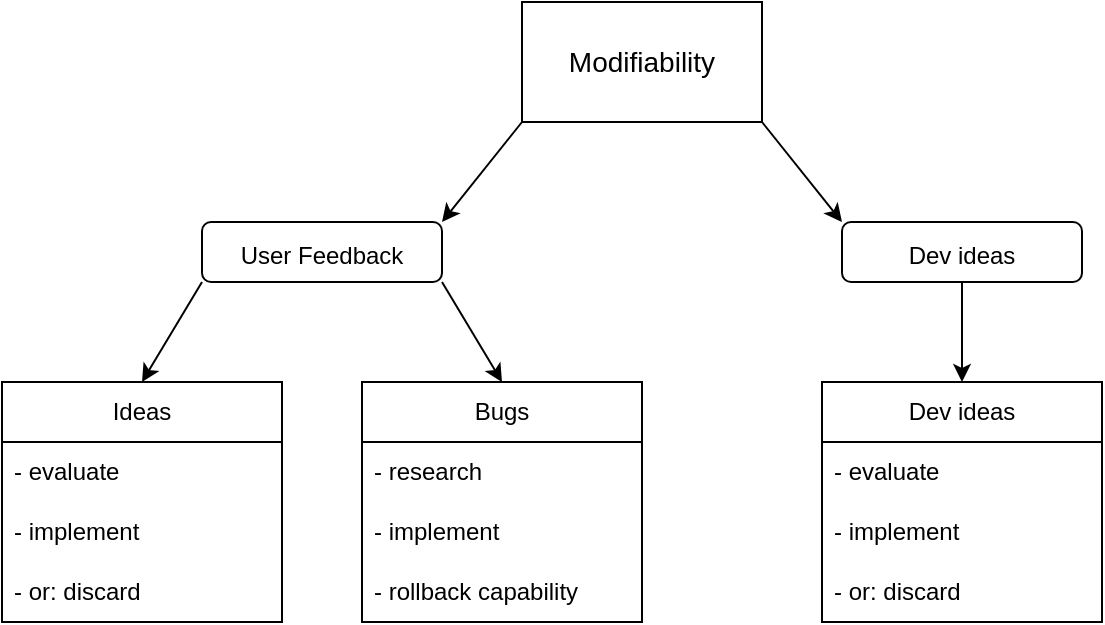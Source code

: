 <mxfile version="20.5.3" type="github">
  <diagram name="Page-1" id="19d8dcba-68ad-dc05-1034-9cf7b2a963f6">
    <mxGraphModel dx="1588" dy="774" grid="1" gridSize="10" guides="1" tooltips="1" connect="1" arrows="1" fold="1" page="1" pageScale="1" pageWidth="1100" pageHeight="850" background="none" math="0" shadow="0">
      <root>
        <mxCell id="0" />
        <mxCell id="1" parent="0" />
        <mxCell id="fMJpzFzIDdbraQsonzcD-1" value="&lt;font style=&quot;font-size: 14px;&quot;&gt;Modifiability&lt;/font&gt;" style="rounded=0;whiteSpace=wrap;html=1;" vertex="1" parent="1">
          <mxGeometry x="480" y="50" width="120" height="60" as="geometry" />
        </mxCell>
        <mxCell id="fMJpzFzIDdbraQsonzcD-2" value="&lt;font style=&quot;font-size: 12px;&quot;&gt;User Feedback&lt;/font&gt;" style="rounded=1;whiteSpace=wrap;html=1;fontSize=18;" vertex="1" parent="1">
          <mxGeometry x="320" y="160" width="120" height="30" as="geometry" />
        </mxCell>
        <mxCell id="fMJpzFzIDdbraQsonzcD-3" value="&lt;font style=&quot;font-size: 12px;&quot;&gt;Dev ideas&lt;/font&gt;" style="rounded=1;whiteSpace=wrap;html=1;fontSize=18;" vertex="1" parent="1">
          <mxGeometry x="640" y="160" width="120" height="30" as="geometry" />
        </mxCell>
        <mxCell id="fMJpzFzIDdbraQsonzcD-4" value="Ideas" style="swimlane;fontStyle=0;childLayout=stackLayout;horizontal=1;startSize=30;horizontalStack=0;resizeParent=1;resizeParentMax=0;resizeLast=0;collapsible=1;marginBottom=0;whiteSpace=wrap;html=1;fontSize=12;" vertex="1" parent="1">
          <mxGeometry x="220" y="240" width="140" height="120" as="geometry" />
        </mxCell>
        <mxCell id="fMJpzFzIDdbraQsonzcD-5" value="- evaluate" style="text;strokeColor=none;fillColor=none;align=left;verticalAlign=middle;spacingLeft=4;spacingRight=4;overflow=hidden;points=[[0,0.5],[1,0.5]];portConstraint=eastwest;rotatable=0;whiteSpace=wrap;html=1;fontSize=12;" vertex="1" parent="fMJpzFzIDdbraQsonzcD-4">
          <mxGeometry y="30" width="140" height="30" as="geometry" />
        </mxCell>
        <mxCell id="fMJpzFzIDdbraQsonzcD-6" value="- implement" style="text;strokeColor=none;fillColor=none;align=left;verticalAlign=middle;spacingLeft=4;spacingRight=4;overflow=hidden;points=[[0,0.5],[1,0.5]];portConstraint=eastwest;rotatable=0;whiteSpace=wrap;html=1;fontSize=12;" vertex="1" parent="fMJpzFzIDdbraQsonzcD-4">
          <mxGeometry y="60" width="140" height="30" as="geometry" />
        </mxCell>
        <mxCell id="fMJpzFzIDdbraQsonzcD-7" value="- or: discard" style="text;strokeColor=none;fillColor=none;align=left;verticalAlign=middle;spacingLeft=4;spacingRight=4;overflow=hidden;points=[[0,0.5],[1,0.5]];portConstraint=eastwest;rotatable=0;whiteSpace=wrap;html=1;fontSize=12;" vertex="1" parent="fMJpzFzIDdbraQsonzcD-4">
          <mxGeometry y="90" width="140" height="30" as="geometry" />
        </mxCell>
        <mxCell id="fMJpzFzIDdbraQsonzcD-8" value="Bugs" style="swimlane;fontStyle=0;childLayout=stackLayout;horizontal=1;startSize=30;horizontalStack=0;resizeParent=1;resizeParentMax=0;resizeLast=0;collapsible=1;marginBottom=0;whiteSpace=wrap;html=1;fontSize=12;" vertex="1" parent="1">
          <mxGeometry x="400" y="240" width="140" height="120" as="geometry" />
        </mxCell>
        <mxCell id="fMJpzFzIDdbraQsonzcD-9" value="- research" style="text;strokeColor=none;fillColor=none;align=left;verticalAlign=middle;spacingLeft=4;spacingRight=4;overflow=hidden;points=[[0,0.5],[1,0.5]];portConstraint=eastwest;rotatable=0;whiteSpace=wrap;html=1;fontSize=12;" vertex="1" parent="fMJpzFzIDdbraQsonzcD-8">
          <mxGeometry y="30" width="140" height="30" as="geometry" />
        </mxCell>
        <mxCell id="fMJpzFzIDdbraQsonzcD-10" value="- implement" style="text;strokeColor=none;fillColor=none;align=left;verticalAlign=middle;spacingLeft=4;spacingRight=4;overflow=hidden;points=[[0,0.5],[1,0.5]];portConstraint=eastwest;rotatable=0;whiteSpace=wrap;html=1;fontSize=12;" vertex="1" parent="fMJpzFzIDdbraQsonzcD-8">
          <mxGeometry y="60" width="140" height="30" as="geometry" />
        </mxCell>
        <mxCell id="fMJpzFzIDdbraQsonzcD-11" value="- rollback capability" style="text;strokeColor=none;fillColor=none;align=left;verticalAlign=middle;spacingLeft=4;spacingRight=4;overflow=hidden;points=[[0,0.5],[1,0.5]];portConstraint=eastwest;rotatable=0;whiteSpace=wrap;html=1;fontSize=12;" vertex="1" parent="fMJpzFzIDdbraQsonzcD-8">
          <mxGeometry y="90" width="140" height="30" as="geometry" />
        </mxCell>
        <mxCell id="fMJpzFzIDdbraQsonzcD-12" value="Dev ideas" style="swimlane;fontStyle=0;childLayout=stackLayout;horizontal=1;startSize=30;horizontalStack=0;resizeParent=1;resizeParentMax=0;resizeLast=0;collapsible=1;marginBottom=0;whiteSpace=wrap;html=1;fontSize=12;" vertex="1" parent="1">
          <mxGeometry x="630" y="240" width="140" height="120" as="geometry" />
        </mxCell>
        <mxCell id="fMJpzFzIDdbraQsonzcD-13" value="- evaluate" style="text;strokeColor=none;fillColor=none;align=left;verticalAlign=middle;spacingLeft=4;spacingRight=4;overflow=hidden;points=[[0,0.5],[1,0.5]];portConstraint=eastwest;rotatable=0;whiteSpace=wrap;html=1;fontSize=12;" vertex="1" parent="fMJpzFzIDdbraQsonzcD-12">
          <mxGeometry y="30" width="140" height="30" as="geometry" />
        </mxCell>
        <mxCell id="fMJpzFzIDdbraQsonzcD-14" value="- implement" style="text;strokeColor=none;fillColor=none;align=left;verticalAlign=middle;spacingLeft=4;spacingRight=4;overflow=hidden;points=[[0,0.5],[1,0.5]];portConstraint=eastwest;rotatable=0;whiteSpace=wrap;html=1;fontSize=12;" vertex="1" parent="fMJpzFzIDdbraQsonzcD-12">
          <mxGeometry y="60" width="140" height="30" as="geometry" />
        </mxCell>
        <mxCell id="fMJpzFzIDdbraQsonzcD-15" value="- or: discard" style="text;strokeColor=none;fillColor=none;align=left;verticalAlign=middle;spacingLeft=4;spacingRight=4;overflow=hidden;points=[[0,0.5],[1,0.5]];portConstraint=eastwest;rotatable=0;whiteSpace=wrap;html=1;fontSize=12;" vertex="1" parent="fMJpzFzIDdbraQsonzcD-12">
          <mxGeometry y="90" width="140" height="30" as="geometry" />
        </mxCell>
        <mxCell id="fMJpzFzIDdbraQsonzcD-16" value="" style="endArrow=classic;html=1;rounded=0;fontSize=12;exitX=0;exitY=1;exitDx=0;exitDy=0;entryX=1;entryY=0;entryDx=0;entryDy=0;" edge="1" parent="1" source="fMJpzFzIDdbraQsonzcD-1" target="fMJpzFzIDdbraQsonzcD-2">
          <mxGeometry width="50" height="50" relative="1" as="geometry">
            <mxPoint x="880" y="300" as="sourcePoint" />
            <mxPoint x="930" y="250" as="targetPoint" />
          </mxGeometry>
        </mxCell>
        <mxCell id="fMJpzFzIDdbraQsonzcD-17" value="" style="endArrow=classic;html=1;rounded=0;fontSize=12;exitX=1;exitY=1;exitDx=0;exitDy=0;entryX=0;entryY=0;entryDx=0;entryDy=0;" edge="1" parent="1" source="fMJpzFzIDdbraQsonzcD-1" target="fMJpzFzIDdbraQsonzcD-3">
          <mxGeometry width="50" height="50" relative="1" as="geometry">
            <mxPoint x="880" y="300" as="sourcePoint" />
            <mxPoint x="930" y="250" as="targetPoint" />
          </mxGeometry>
        </mxCell>
        <mxCell id="fMJpzFzIDdbraQsonzcD-18" value="" style="endArrow=classic;html=1;rounded=0;fontSize=12;exitX=0.5;exitY=1;exitDx=0;exitDy=0;entryX=0.5;entryY=0;entryDx=0;entryDy=0;" edge="1" parent="1" source="fMJpzFzIDdbraQsonzcD-3" target="fMJpzFzIDdbraQsonzcD-12">
          <mxGeometry width="50" height="50" relative="1" as="geometry">
            <mxPoint x="880" y="300" as="sourcePoint" />
            <mxPoint x="930" y="250" as="targetPoint" />
          </mxGeometry>
        </mxCell>
        <mxCell id="fMJpzFzIDdbraQsonzcD-19" value="" style="endArrow=classic;html=1;rounded=0;fontSize=12;exitX=1;exitY=1;exitDx=0;exitDy=0;entryX=0.5;entryY=0;entryDx=0;entryDy=0;" edge="1" parent="1" source="fMJpzFzIDdbraQsonzcD-2" target="fMJpzFzIDdbraQsonzcD-8">
          <mxGeometry width="50" height="50" relative="1" as="geometry">
            <mxPoint x="880" y="300" as="sourcePoint" />
            <mxPoint x="930" y="250" as="targetPoint" />
          </mxGeometry>
        </mxCell>
        <mxCell id="fMJpzFzIDdbraQsonzcD-20" value="" style="endArrow=classic;html=1;rounded=0;fontSize=12;exitX=0;exitY=1;exitDx=0;exitDy=0;entryX=0.5;entryY=0;entryDx=0;entryDy=0;" edge="1" parent="1" source="fMJpzFzIDdbraQsonzcD-2" target="fMJpzFzIDdbraQsonzcD-4">
          <mxGeometry width="50" height="50" relative="1" as="geometry">
            <mxPoint x="880" y="300" as="sourcePoint" />
            <mxPoint x="930" y="250" as="targetPoint" />
          </mxGeometry>
        </mxCell>
      </root>
    </mxGraphModel>
  </diagram>
</mxfile>
